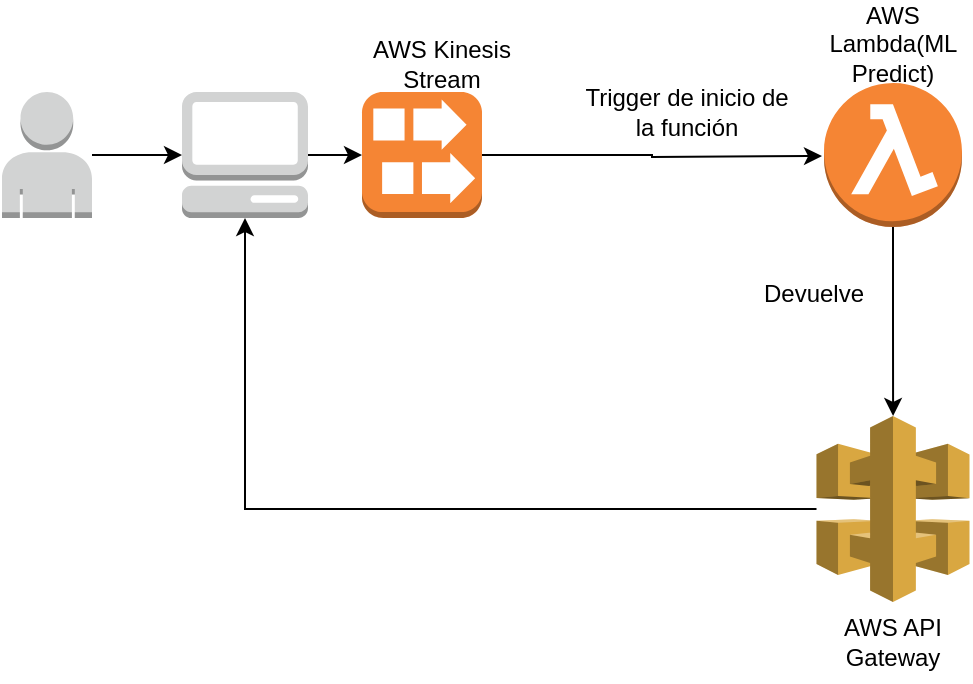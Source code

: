 <mxfile version="15.2.7" type="device"><diagram id="2VG8DfO68HR4Xeu4PLCh" name="Página-1"><mxGraphModel dx="1008" dy="482" grid="1" gridSize="10" guides="1" tooltips="1" connect="1" arrows="1" fold="1" page="1" pageScale="1" pageWidth="850" pageHeight="1100" math="0" shadow="0"><root><mxCell id="0"/><mxCell id="1" parent="0"/><mxCell id="K7rS1wkeXa81DiBP2bG8-24" style="edgeStyle=orthogonalEdgeStyle;rounded=0;orthogonalLoop=1;jettySize=auto;html=1;entryX=0.5;entryY=1;entryDx=0;entryDy=0;entryPerimeter=0;" parent="1" source="K7rS1wkeXa81DiBP2bG8-1" target="K7rS1wkeXa81DiBP2bG8-6" edge="1"><mxGeometry relative="1" as="geometry"/></mxCell><mxCell id="K7rS1wkeXa81DiBP2bG8-1" value="" style="outlineConnect=0;dashed=0;verticalLabelPosition=bottom;verticalAlign=top;align=center;html=1;shape=mxgraph.aws3.api_gateway;fillColor=#D9A741;gradientColor=none;" parent="1" vertex="1"><mxGeometry x="477.25" y="390" width="76.5" height="93" as="geometry"/></mxCell><mxCell id="K7rS1wkeXa81DiBP2bG8-25" style="edgeStyle=orthogonalEdgeStyle;rounded=0;orthogonalLoop=1;jettySize=auto;html=1;" parent="1" source="K7rS1wkeXa81DiBP2bG8-2" target="K7rS1wkeXa81DiBP2bG8-1" edge="1"><mxGeometry relative="1" as="geometry"/></mxCell><mxCell id="K7rS1wkeXa81DiBP2bG8-2" value="" style="outlineConnect=0;dashed=0;verticalLabelPosition=bottom;verticalAlign=top;align=center;html=1;shape=mxgraph.aws3.lambda_function;fillColor=#F58534;gradientColor=none;" parent="1" vertex="1"><mxGeometry x="481" y="223.5" width="69" height="72" as="geometry"/></mxCell><mxCell id="K7rS1wkeXa81DiBP2bG8-13" value="" style="edgeStyle=orthogonalEdgeStyle;rounded=0;orthogonalLoop=1;jettySize=auto;html=1;" parent="1" source="K7rS1wkeXa81DiBP2bG8-5" target="K7rS1wkeXa81DiBP2bG8-6" edge="1"><mxGeometry relative="1" as="geometry"/></mxCell><mxCell id="K7rS1wkeXa81DiBP2bG8-5" value="" style="outlineConnect=0;dashed=0;verticalLabelPosition=bottom;verticalAlign=top;align=center;html=1;shape=mxgraph.aws3.user;fillColor=#D2D3D3;gradientColor=none;" parent="1" vertex="1"><mxGeometry x="70" y="228" width="45" height="63" as="geometry"/></mxCell><mxCell id="K7rS1wkeXa81DiBP2bG8-14" value="" style="edgeStyle=orthogonalEdgeStyle;rounded=0;orthogonalLoop=1;jettySize=auto;html=1;" parent="1" source="K7rS1wkeXa81DiBP2bG8-6" target="K7rS1wkeXa81DiBP2bG8-11" edge="1"><mxGeometry relative="1" as="geometry"/></mxCell><mxCell id="K7rS1wkeXa81DiBP2bG8-6" value="" style="outlineConnect=0;dashed=0;verticalLabelPosition=bottom;verticalAlign=top;align=center;html=1;shape=mxgraph.aws3.management_console;fillColor=#D2D3D3;gradientColor=none;" parent="1" vertex="1"><mxGeometry x="160" y="228" width="63" height="63" as="geometry"/></mxCell><mxCell id="K7rS1wkeXa81DiBP2bG8-26" style="edgeStyle=orthogonalEdgeStyle;rounded=0;orthogonalLoop=1;jettySize=auto;html=1;exitX=1;exitY=0.5;exitDx=0;exitDy=0;exitPerimeter=0;" parent="1" source="K7rS1wkeXa81DiBP2bG8-11" edge="1"><mxGeometry relative="1" as="geometry"><mxPoint x="480" y="260" as="targetPoint"/></mxGeometry></mxCell><mxCell id="K7rS1wkeXa81DiBP2bG8-11" value="" style="outlineConnect=0;dashed=0;verticalLabelPosition=bottom;verticalAlign=top;align=center;html=1;shape=mxgraph.aws3.kinesis_streams;fillColor=#F58534;gradientColor=none;" parent="1" vertex="1"><mxGeometry x="250" y="228" width="60" height="63" as="geometry"/></mxCell><mxCell id="yDnPoelCVBGUX08UjcoA-1" value="AWS Kinesis Stream" style="text;html=1;strokeColor=none;fillColor=none;align=center;verticalAlign=middle;whiteSpace=wrap;rounded=0;" parent="1" vertex="1"><mxGeometry x="250" y="203.5" width="80" height="20" as="geometry"/></mxCell><mxCell id="yDnPoelCVBGUX08UjcoA-3" value="Trigger de inicio de la función" style="text;html=1;strokeColor=none;fillColor=none;align=center;verticalAlign=middle;whiteSpace=wrap;rounded=0;" parent="1" vertex="1"><mxGeometry x="360" y="228" width="105" height="20" as="geometry"/></mxCell><mxCell id="yDnPoelCVBGUX08UjcoA-4" value="AWS Lambda(ML Predict)" style="text;html=1;strokeColor=none;fillColor=none;align=center;verticalAlign=middle;whiteSpace=wrap;rounded=0;" parent="1" vertex="1"><mxGeometry x="483.25" y="183.5" width="64.5" height="40" as="geometry"/></mxCell><mxCell id="yDnPoelCVBGUX08UjcoA-13" value="Devuelve" style="text;html=1;strokeColor=none;fillColor=none;align=center;verticalAlign=middle;whiteSpace=wrap;rounded=0;" parent="1" vertex="1"><mxGeometry x="455.5" y="318.5" width="40" height="20" as="geometry"/></mxCell><mxCell id="yDnPoelCVBGUX08UjcoA-17" value="AWS API Gateway" style="text;html=1;strokeColor=none;fillColor=none;align=center;verticalAlign=middle;whiteSpace=wrap;rounded=0;" parent="1" vertex="1"><mxGeometry x="483.25" y="483" width="64.5" height="40" as="geometry"/></mxCell></root></mxGraphModel></diagram></mxfile>